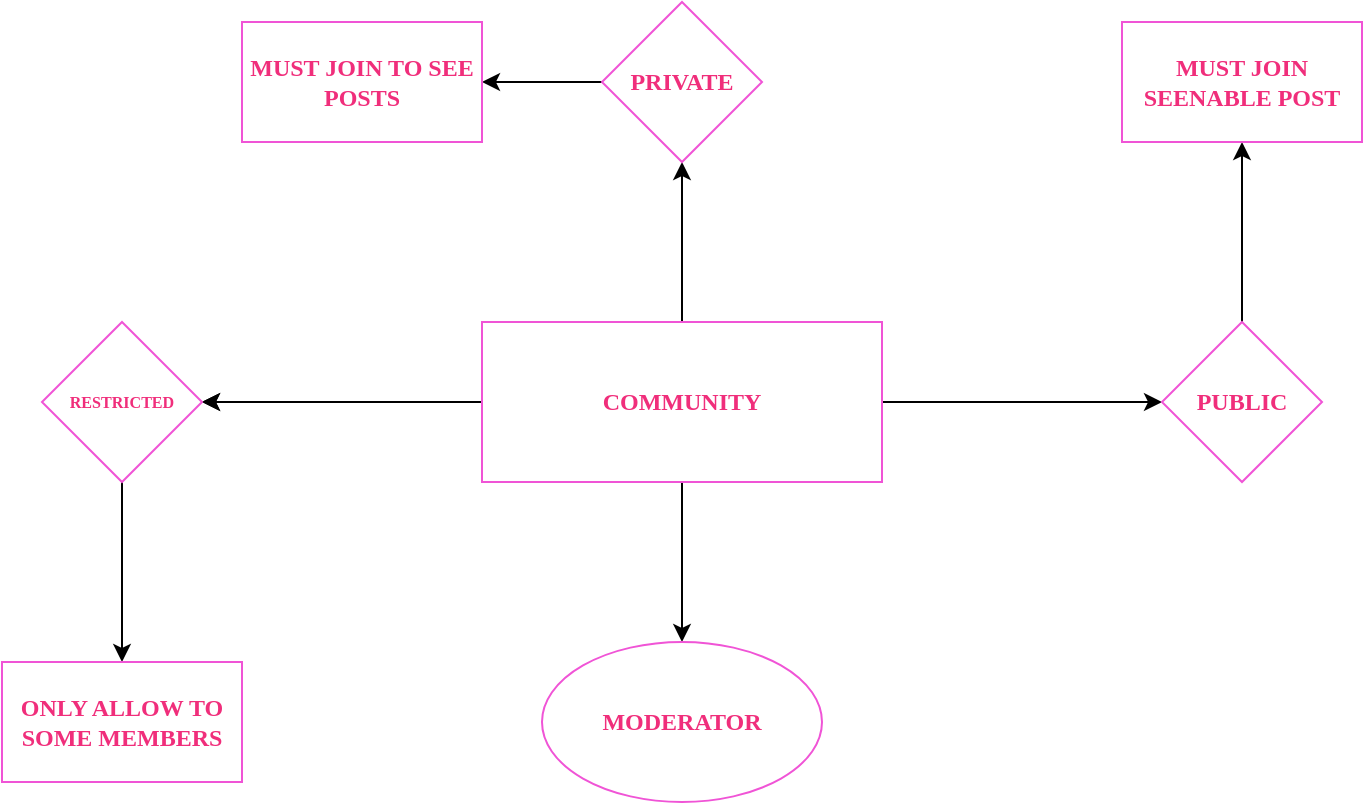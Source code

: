 <mxfile>
    <diagram id="dD2rauepSO2QSnOtWpre" name="Page-1">
        <mxGraphModel dx="689" dy="497" grid="1" gridSize="10" guides="1" tooltips="1" connect="1" arrows="1" fold="1" page="1" pageScale="1" pageWidth="850" pageHeight="1100" math="0" shadow="0">
            <root>
                <mxCell id="0"/>
                <mxCell id="1" parent="0"/>
                <mxCell id="4" value="" style="edgeStyle=none;html=1;fontFamily=Verdana;fontColor=#f43481;" edge="1" parent="1" source="2">
                    <mxGeometry relative="1" as="geometry">
                        <mxPoint x="100" y="200" as="targetPoint"/>
                    </mxGeometry>
                </mxCell>
                <mxCell id="6" value="" style="edgeStyle=none;html=1;fontFamily=Verdana;fontColor=#f43481;" edge="1" parent="1" source="2" target="5">
                    <mxGeometry relative="1" as="geometry"/>
                </mxCell>
                <mxCell id="8" value="" style="edgeStyle=none;html=1;fontFamily=Verdana;fontColor=#f43481;" edge="1" parent="1" source="2" target="7">
                    <mxGeometry relative="1" as="geometry"/>
                </mxCell>
                <mxCell id="10" value="" style="edgeStyle=none;html=1;fontFamily=Verdana;fontColor=#f43481;" edge="1" parent="1" source="2" target="9">
                    <mxGeometry relative="1" as="geometry"/>
                </mxCell>
                <mxCell id="12" value="" style="edgeStyle=none;html=1;fontFamily=Verdana;fontColor=#f43481;" edge="1" parent="1" source="2" target="11">
                    <mxGeometry relative="1" as="geometry"/>
                </mxCell>
                <mxCell id="2" value="COMMUNITY" style="whiteSpace=wrap;html=1;fontStyle=1;strokeColor=#F054D6;fontFamily=Verdana;textDirection=ltr;fontColor=#F02E7B;" vertex="1" parent="1">
                    <mxGeometry x="240" y="160" width="200" height="80" as="geometry"/>
                </mxCell>
                <mxCell id="16" value="" style="edgeStyle=none;html=1;fontFamily=Verdana;fontColor=#f43481;" edge="1" parent="1" source="5" target="15">
                    <mxGeometry relative="1" as="geometry"/>
                </mxCell>
                <mxCell id="5" value="PRIVATE" style="rhombus;whiteSpace=wrap;html=1;fontFamily=Verdana;strokeColor=#F054D6;fontColor=#F02E7B;fontStyle=1;" vertex="1" parent="1">
                    <mxGeometry x="300" width="80" height="80" as="geometry"/>
                </mxCell>
                <mxCell id="14" value="" style="edgeStyle=none;html=1;fontFamily=Verdana;fontColor=#f43481;" edge="1" parent="1" source="7" target="13">
                    <mxGeometry relative="1" as="geometry"/>
                </mxCell>
                <mxCell id="7" value="PUBLIC" style="rhombus;whiteSpace=wrap;html=1;fontFamily=Verdana;strokeColor=#F054D6;fontColor=#F02E7B;fontStyle=1;" vertex="1" parent="1">
                    <mxGeometry x="580" y="160" width="80" height="80" as="geometry"/>
                </mxCell>
                <mxCell id="18" value="" style="edgeStyle=none;html=1;fontFamily=Verdana;fontColor=#f43481;" edge="1" parent="1" source="9" target="17">
                    <mxGeometry relative="1" as="geometry"/>
                </mxCell>
                <mxCell id="9" value="&lt;h6&gt;RESTRICTED&lt;/h6&gt;" style="rhombus;whiteSpace=wrap;html=1;fontFamily=Verdana;strokeColor=#F054D6;fontColor=#F02E7B;fontStyle=1;align=center;" vertex="1" parent="1">
                    <mxGeometry x="20" y="160" width="80" height="80" as="geometry"/>
                </mxCell>
                <mxCell id="11" value="MODERATOR" style="ellipse;whiteSpace=wrap;html=1;fontFamily=Verdana;strokeColor=#F054D6;fontColor=#F02E7B;fontStyle=1;" vertex="1" parent="1">
                    <mxGeometry x="270" y="320" width="140" height="80" as="geometry"/>
                </mxCell>
                <mxCell id="13" value="MUST JOIN&lt;br&gt;SEENABLE POST&lt;br&gt;" style="whiteSpace=wrap;html=1;fontFamily=Verdana;strokeColor=#F054D6;fontColor=#F02E7B;fontStyle=1;" vertex="1" parent="1">
                    <mxGeometry x="560" y="10" width="120" height="60" as="geometry"/>
                </mxCell>
                <mxCell id="15" value="MUST JOIN TO SEE POSTS" style="whiteSpace=wrap;html=1;fontFamily=Verdana;strokeColor=#F054D6;fontColor=#F02E7B;fontStyle=1;" vertex="1" parent="1">
                    <mxGeometry x="120" y="10" width="120" height="60" as="geometry"/>
                </mxCell>
                <mxCell id="17" value="ONLY ALLOW TO SOME MEMBERS" style="whiteSpace=wrap;html=1;fontFamily=Verdana;strokeColor=#F054D6;fontColor=#F02E7B;fontStyle=1;" vertex="1" parent="1">
                    <mxGeometry y="330" width="120" height="60" as="geometry"/>
                </mxCell>
            </root>
        </mxGraphModel>
    </diagram>
</mxfile>